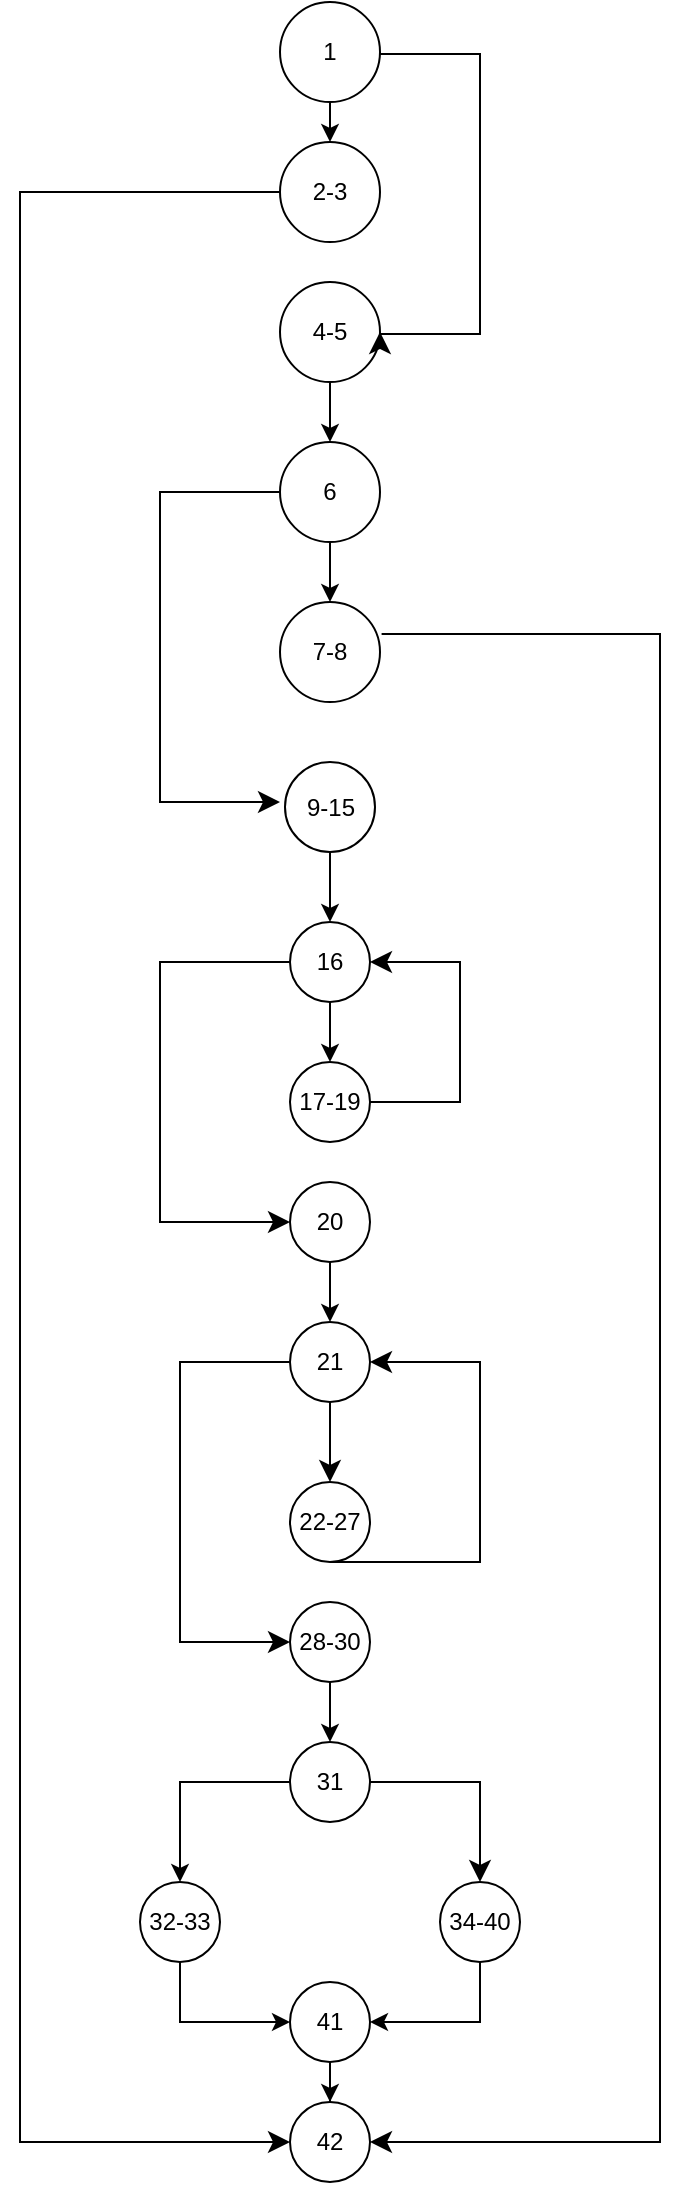 <mxfile version="26.2.14">
  <diagram name="Page-1" id="YUnxOmwi9bWxlFoxPZSl">
    <mxGraphModel dx="1042" dy="567" grid="1" gridSize="10" guides="1" tooltips="1" connect="1" arrows="1" fold="1" page="1" pageScale="1" pageWidth="850" pageHeight="1100" math="0" shadow="0">
      <root>
        <mxCell id="0" />
        <mxCell id="1" parent="0" />
        <mxCell id="bciM2c_uNqjCZL8pXF_m-3" style="edgeStyle=orthogonalEdgeStyle;rounded=0;orthogonalLoop=1;jettySize=auto;html=1;exitX=0.5;exitY=1;exitDx=0;exitDy=0;entryX=0.5;entryY=0;entryDx=0;entryDy=0;" parent="1" source="bciM2c_uNqjCZL8pXF_m-1" target="bciM2c_uNqjCZL8pXF_m-2" edge="1">
          <mxGeometry relative="1" as="geometry" />
        </mxCell>
        <mxCell id="bciM2c_uNqjCZL8pXF_m-1" value="1" style="ellipse;whiteSpace=wrap;html=1;aspect=fixed;" parent="1" vertex="1">
          <mxGeometry x="360" y="40" width="50" height="50" as="geometry" />
        </mxCell>
        <mxCell id="bciM2c_uNqjCZL8pXF_m-2" value="2-3" style="ellipse;whiteSpace=wrap;html=1;aspect=fixed;" parent="1" vertex="1">
          <mxGeometry x="360" y="110" width="50" height="50" as="geometry" />
        </mxCell>
        <mxCell id="bciM2c_uNqjCZL8pXF_m-9" style="edgeStyle=orthogonalEdgeStyle;rounded=0;orthogonalLoop=1;jettySize=auto;html=1;" parent="1" source="bciM2c_uNqjCZL8pXF_m-6" target="bciM2c_uNqjCZL8pXF_m-8" edge="1">
          <mxGeometry relative="1" as="geometry" />
        </mxCell>
        <mxCell id="bciM2c_uNqjCZL8pXF_m-6" value="4-5" style="ellipse;whiteSpace=wrap;html=1;" parent="1" vertex="1">
          <mxGeometry x="360" y="180" width="50" height="50" as="geometry" />
        </mxCell>
        <mxCell id="bciM2c_uNqjCZL8pXF_m-23" style="edgeStyle=orthogonalEdgeStyle;rounded=0;orthogonalLoop=1;jettySize=auto;html=1;entryX=0.5;entryY=0;entryDx=0;entryDy=0;" parent="1" source="bciM2c_uNqjCZL8pXF_m-8" target="bciM2c_uNqjCZL8pXF_m-18" edge="1">
          <mxGeometry relative="1" as="geometry" />
        </mxCell>
        <mxCell id="bciM2c_uNqjCZL8pXF_m-8" value="6" style="ellipse;whiteSpace=wrap;html=1;aspect=fixed;" parent="1" vertex="1">
          <mxGeometry x="360" y="260" width="50" height="50" as="geometry" />
        </mxCell>
        <mxCell id="bciM2c_uNqjCZL8pXF_m-10" value="42" style="ellipse;whiteSpace=wrap;html=1;aspect=fixed;" parent="1" vertex="1">
          <mxGeometry x="365" y="1090" width="40" height="40" as="geometry" />
        </mxCell>
        <mxCell id="bciM2c_uNqjCZL8pXF_m-16" value="" style="edgeStyle=elbowEdgeStyle;elbow=vertical;endArrow=classic;html=1;curved=0;rounded=0;endSize=8;startSize=8;entryX=0;entryY=0.5;entryDx=0;entryDy=0;exitX=0;exitY=0.5;exitDx=0;exitDy=0;" parent="1" source="bciM2c_uNqjCZL8pXF_m-2" target="bciM2c_uNqjCZL8pXF_m-10" edge="1">
          <mxGeometry width="50" height="50" relative="1" as="geometry">
            <mxPoint x="250" y="90" as="sourcePoint" />
            <mxPoint x="450" y="310" as="targetPoint" />
            <Array as="points">
              <mxPoint x="230" y="420" />
            </Array>
          </mxGeometry>
        </mxCell>
        <mxCell id="bciM2c_uNqjCZL8pXF_m-18" value="7-8" style="ellipse;whiteSpace=wrap;html=1;aspect=fixed;" parent="1" vertex="1">
          <mxGeometry x="360" y="340" width="50" height="50" as="geometry" />
        </mxCell>
        <mxCell id="bciM2c_uNqjCZL8pXF_m-22" value="" style="edgeStyle=elbowEdgeStyle;elbow=vertical;endArrow=classic;html=1;curved=0;rounded=0;endSize=8;startSize=8;exitX=1.016;exitY=0.32;exitDx=0;exitDy=0;exitPerimeter=0;entryX=1;entryY=0.5;entryDx=0;entryDy=0;" parent="1" source="bciM2c_uNqjCZL8pXF_m-18" target="bciM2c_uNqjCZL8pXF_m-10" edge="1">
          <mxGeometry width="50" height="50" relative="1" as="geometry">
            <mxPoint x="400" y="300" as="sourcePoint" />
            <mxPoint x="450" y="250" as="targetPoint" />
            <Array as="points">
              <mxPoint x="550" y="470" />
            </Array>
          </mxGeometry>
        </mxCell>
        <mxCell id="bciM2c_uNqjCZL8pXF_m-32" style="edgeStyle=orthogonalEdgeStyle;rounded=0;orthogonalLoop=1;jettySize=auto;html=1;entryX=0.5;entryY=0;entryDx=0;entryDy=0;" parent="1" source="bciM2c_uNqjCZL8pXF_m-24" target="bciM2c_uNqjCZL8pXF_m-28" edge="1">
          <mxGeometry relative="1" as="geometry" />
        </mxCell>
        <mxCell id="bciM2c_uNqjCZL8pXF_m-24" value="9-15" style="ellipse;whiteSpace=wrap;html=1;aspect=fixed;" parent="1" vertex="1">
          <mxGeometry x="362.5" y="420" width="45" height="45" as="geometry" />
        </mxCell>
        <mxCell id="bciM2c_uNqjCZL8pXF_m-27" value="" style="edgeStyle=elbowEdgeStyle;elbow=horizontal;endArrow=classic;html=1;curved=0;rounded=0;endSize=8;startSize=8;exitX=0;exitY=0.5;exitDx=0;exitDy=0;" parent="1" source="bciM2c_uNqjCZL8pXF_m-8" edge="1">
          <mxGeometry width="50" height="50" relative="1" as="geometry">
            <mxPoint x="400" y="300" as="sourcePoint" />
            <mxPoint x="360" y="440" as="targetPoint" />
            <Array as="points">
              <mxPoint x="300" y="360" />
            </Array>
          </mxGeometry>
        </mxCell>
        <mxCell id="bciM2c_uNqjCZL8pXF_m-30" style="edgeStyle=orthogonalEdgeStyle;rounded=0;orthogonalLoop=1;jettySize=auto;html=1;" parent="1" source="bciM2c_uNqjCZL8pXF_m-28" target="bciM2c_uNqjCZL8pXF_m-29" edge="1">
          <mxGeometry relative="1" as="geometry" />
        </mxCell>
        <mxCell id="bciM2c_uNqjCZL8pXF_m-28" value="16" style="ellipse;whiteSpace=wrap;html=1;aspect=fixed;" parent="1" vertex="1">
          <mxGeometry x="365" y="500" width="40" height="40" as="geometry" />
        </mxCell>
        <mxCell id="bciM2c_uNqjCZL8pXF_m-29" value="17-19" style="ellipse;whiteSpace=wrap;html=1;" parent="1" vertex="1">
          <mxGeometry x="365" y="570" width="40" height="40" as="geometry" />
        </mxCell>
        <mxCell id="bciM2c_uNqjCZL8pXF_m-33" value="" style="edgeStyle=elbowEdgeStyle;elbow=horizontal;endArrow=classic;html=1;curved=0;rounded=0;endSize=8;startSize=8;exitX=1;exitY=0.5;exitDx=0;exitDy=0;entryX=1;entryY=0.5;entryDx=0;entryDy=0;" parent="1" source="bciM2c_uNqjCZL8pXF_m-29" target="bciM2c_uNqjCZL8pXF_m-28" edge="1">
          <mxGeometry width="50" height="50" relative="1" as="geometry">
            <mxPoint x="400" y="440" as="sourcePoint" />
            <mxPoint x="450" y="390" as="targetPoint" />
            <Array as="points">
              <mxPoint x="450" y="480" />
            </Array>
          </mxGeometry>
        </mxCell>
        <mxCell id="bciM2c_uNqjCZL8pXF_m-38" style="edgeStyle=orthogonalEdgeStyle;rounded=0;orthogonalLoop=1;jettySize=auto;html=1;" parent="1" source="bciM2c_uNqjCZL8pXF_m-34" target="bciM2c_uNqjCZL8pXF_m-36" edge="1">
          <mxGeometry relative="1" as="geometry" />
        </mxCell>
        <mxCell id="bciM2c_uNqjCZL8pXF_m-34" value="20" style="ellipse;whiteSpace=wrap;html=1;aspect=fixed;" parent="1" vertex="1">
          <mxGeometry x="365" y="630" width="40" height="40" as="geometry" />
        </mxCell>
        <mxCell id="bciM2c_uNqjCZL8pXF_m-36" value="21" style="ellipse;whiteSpace=wrap;html=1;aspect=fixed;" parent="1" vertex="1">
          <mxGeometry x="365" y="700" width="40" height="40" as="geometry" />
        </mxCell>
        <mxCell id="bciM2c_uNqjCZL8pXF_m-37" value="" style="edgeStyle=elbowEdgeStyle;elbow=horizontal;endArrow=classic;html=1;curved=0;rounded=0;endSize=8;startSize=8;entryX=0;entryY=0.5;entryDx=0;entryDy=0;exitX=0;exitY=0.5;exitDx=0;exitDy=0;" parent="1" source="bciM2c_uNqjCZL8pXF_m-28" target="bciM2c_uNqjCZL8pXF_m-34" edge="1">
          <mxGeometry width="50" height="50" relative="1" as="geometry">
            <mxPoint x="400" y="660" as="sourcePoint" />
            <mxPoint x="450" y="610" as="targetPoint" />
            <Array as="points">
              <mxPoint x="300" y="600" />
            </Array>
          </mxGeometry>
        </mxCell>
        <mxCell id="bciM2c_uNqjCZL8pXF_m-40" value="22-27" style="ellipse;whiteSpace=wrap;html=1;aspect=fixed;" parent="1" vertex="1">
          <mxGeometry x="365" y="780" width="40" height="40" as="geometry" />
        </mxCell>
        <mxCell id="bciM2c_uNqjCZL8pXF_m-42" value="" style="edgeStyle=elbowEdgeStyle;elbow=horizontal;endArrow=classic;html=1;curved=0;rounded=0;endSize=8;startSize=8;exitX=0.5;exitY=1;exitDx=0;exitDy=0;entryX=0.5;entryY=0;entryDx=0;entryDy=0;" parent="1" source="bciM2c_uNqjCZL8pXF_m-36" target="bciM2c_uNqjCZL8pXF_m-40" edge="1">
          <mxGeometry width="50" height="50" relative="1" as="geometry">
            <mxPoint x="400" y="980" as="sourcePoint" />
            <mxPoint x="450" y="930" as="targetPoint" />
            <Array as="points" />
          </mxGeometry>
        </mxCell>
        <mxCell id="bciM2c_uNqjCZL8pXF_m-43" value="" style="edgeStyle=elbowEdgeStyle;elbow=horizontal;endArrow=classic;html=1;curved=0;rounded=0;endSize=8;startSize=8;exitX=0;exitY=0.5;exitDx=0;exitDy=0;entryX=0;entryY=0.5;entryDx=0;entryDy=0;" parent="1" source="bciM2c_uNqjCZL8pXF_m-36" target="FsJOHmcLjSmkyYnjusYE-1" edge="1">
          <mxGeometry width="50" height="50" relative="1" as="geometry">
            <mxPoint x="400" y="980" as="sourcePoint" />
            <mxPoint x="310" y="760" as="targetPoint" />
            <Array as="points">
              <mxPoint x="310" y="700" />
            </Array>
          </mxGeometry>
        </mxCell>
        <mxCell id="bciM2c_uNqjCZL8pXF_m-45" value="" style="edgeStyle=elbowEdgeStyle;elbow=horizontal;endArrow=classic;html=1;curved=0;rounded=0;endSize=8;startSize=8;exitX=0.5;exitY=1;exitDx=0;exitDy=0;entryX=1;entryY=0.5;entryDx=0;entryDy=0;" parent="1" source="bciM2c_uNqjCZL8pXF_m-40" target="bciM2c_uNqjCZL8pXF_m-36" edge="1">
          <mxGeometry width="50" height="50" relative="1" as="geometry">
            <mxPoint x="400" y="980" as="sourcePoint" />
            <mxPoint x="450" y="930" as="targetPoint" />
            <Array as="points">
              <mxPoint x="460" y="810" />
            </Array>
          </mxGeometry>
        </mxCell>
        <mxCell id="bciM2c_uNqjCZL8pXF_m-50" style="edgeStyle=orthogonalEdgeStyle;rounded=0;orthogonalLoop=1;jettySize=auto;html=1;entryX=0.5;entryY=0;entryDx=0;entryDy=0;" parent="1" source="bciM2c_uNqjCZL8pXF_m-47" target="bciM2c_uNqjCZL8pXF_m-49" edge="1">
          <mxGeometry relative="1" as="geometry" />
        </mxCell>
        <mxCell id="bciM2c_uNqjCZL8pXF_m-47" value="31" style="ellipse;whiteSpace=wrap;html=1;aspect=fixed;" parent="1" vertex="1">
          <mxGeometry x="365" y="910" width="40" height="40" as="geometry" />
        </mxCell>
        <mxCell id="FsJOHmcLjSmkyYnjusYE-5" style="edgeStyle=orthogonalEdgeStyle;rounded=0;orthogonalLoop=1;jettySize=auto;html=1;entryX=0;entryY=0.5;entryDx=0;entryDy=0;" edge="1" parent="1" source="bciM2c_uNqjCZL8pXF_m-49" target="FsJOHmcLjSmkyYnjusYE-3">
          <mxGeometry relative="1" as="geometry">
            <Array as="points">
              <mxPoint x="310" y="1050" />
            </Array>
          </mxGeometry>
        </mxCell>
        <mxCell id="bciM2c_uNqjCZL8pXF_m-49" value="32-33" style="ellipse;whiteSpace=wrap;html=1;aspect=fixed;" parent="1" vertex="1">
          <mxGeometry x="290" y="980" width="40" height="40" as="geometry" />
        </mxCell>
        <mxCell id="bciM2c_uNqjCZL8pXF_m-55" style="edgeStyle=orthogonalEdgeStyle;rounded=0;orthogonalLoop=1;jettySize=auto;html=1;entryX=1;entryY=0.5;entryDx=0;entryDy=0;exitX=0.5;exitY=1;exitDx=0;exitDy=0;" parent="1" source="bciM2c_uNqjCZL8pXF_m-53" target="FsJOHmcLjSmkyYnjusYE-3" edge="1">
          <mxGeometry relative="1" as="geometry">
            <Array as="points">
              <mxPoint x="460" y="1050" />
            </Array>
          </mxGeometry>
        </mxCell>
        <mxCell id="bciM2c_uNqjCZL8pXF_m-53" value="34-40" style="ellipse;whiteSpace=wrap;html=1;aspect=fixed;" parent="1" vertex="1">
          <mxGeometry x="440" y="980" width="40" height="40" as="geometry" />
        </mxCell>
        <mxCell id="bciM2c_uNqjCZL8pXF_m-54" value="" style="edgeStyle=elbowEdgeStyle;elbow=horizontal;endArrow=classic;html=1;curved=0;rounded=0;endSize=8;startSize=8;entryX=0.5;entryY=0;entryDx=0;entryDy=0;exitX=1;exitY=0.5;exitDx=0;exitDy=0;" parent="1" source="bciM2c_uNqjCZL8pXF_m-47" target="bciM2c_uNqjCZL8pXF_m-53" edge="1">
          <mxGeometry width="50" height="50" relative="1" as="geometry">
            <mxPoint x="410" y="930" as="sourcePoint" />
            <mxPoint x="310" y="990" as="targetPoint" />
            <Array as="points">
              <mxPoint x="460" y="940" />
            </Array>
          </mxGeometry>
        </mxCell>
        <mxCell id="bciM2c_uNqjCZL8pXF_m-56" value="" style="edgeStyle=segmentEdgeStyle;endArrow=classic;html=1;curved=0;rounded=0;endSize=8;startSize=8;exitX=1;exitY=0.5;exitDx=0;exitDy=0;entryX=1;entryY=0.5;entryDx=0;entryDy=0;" parent="1" source="bciM2c_uNqjCZL8pXF_m-1" target="bciM2c_uNqjCZL8pXF_m-6" edge="1">
          <mxGeometry width="50" height="50" relative="1" as="geometry">
            <mxPoint x="400" y="300" as="sourcePoint" />
            <mxPoint x="450" y="250" as="targetPoint" />
            <Array as="points">
              <mxPoint x="460" y="66" />
              <mxPoint x="460" y="206" />
              <mxPoint x="410" y="206" />
            </Array>
          </mxGeometry>
        </mxCell>
        <mxCell id="FsJOHmcLjSmkyYnjusYE-2" style="edgeStyle=orthogonalEdgeStyle;rounded=0;orthogonalLoop=1;jettySize=auto;html=1;entryX=0.5;entryY=0;entryDx=0;entryDy=0;" edge="1" parent="1" source="FsJOHmcLjSmkyYnjusYE-1" target="bciM2c_uNqjCZL8pXF_m-47">
          <mxGeometry relative="1" as="geometry" />
        </mxCell>
        <mxCell id="FsJOHmcLjSmkyYnjusYE-1" value="28-30" style="ellipse;whiteSpace=wrap;html=1;aspect=fixed;" vertex="1" parent="1">
          <mxGeometry x="365" y="840" width="40" height="40" as="geometry" />
        </mxCell>
        <mxCell id="FsJOHmcLjSmkyYnjusYE-6" style="edgeStyle=orthogonalEdgeStyle;rounded=0;orthogonalLoop=1;jettySize=auto;html=1;entryX=0.5;entryY=0;entryDx=0;entryDy=0;" edge="1" parent="1" source="FsJOHmcLjSmkyYnjusYE-3" target="bciM2c_uNqjCZL8pXF_m-10">
          <mxGeometry relative="1" as="geometry" />
        </mxCell>
        <mxCell id="FsJOHmcLjSmkyYnjusYE-3" value="41" style="ellipse;whiteSpace=wrap;html=1;aspect=fixed;" vertex="1" parent="1">
          <mxGeometry x="365" y="1030" width="40" height="40" as="geometry" />
        </mxCell>
      </root>
    </mxGraphModel>
  </diagram>
</mxfile>
